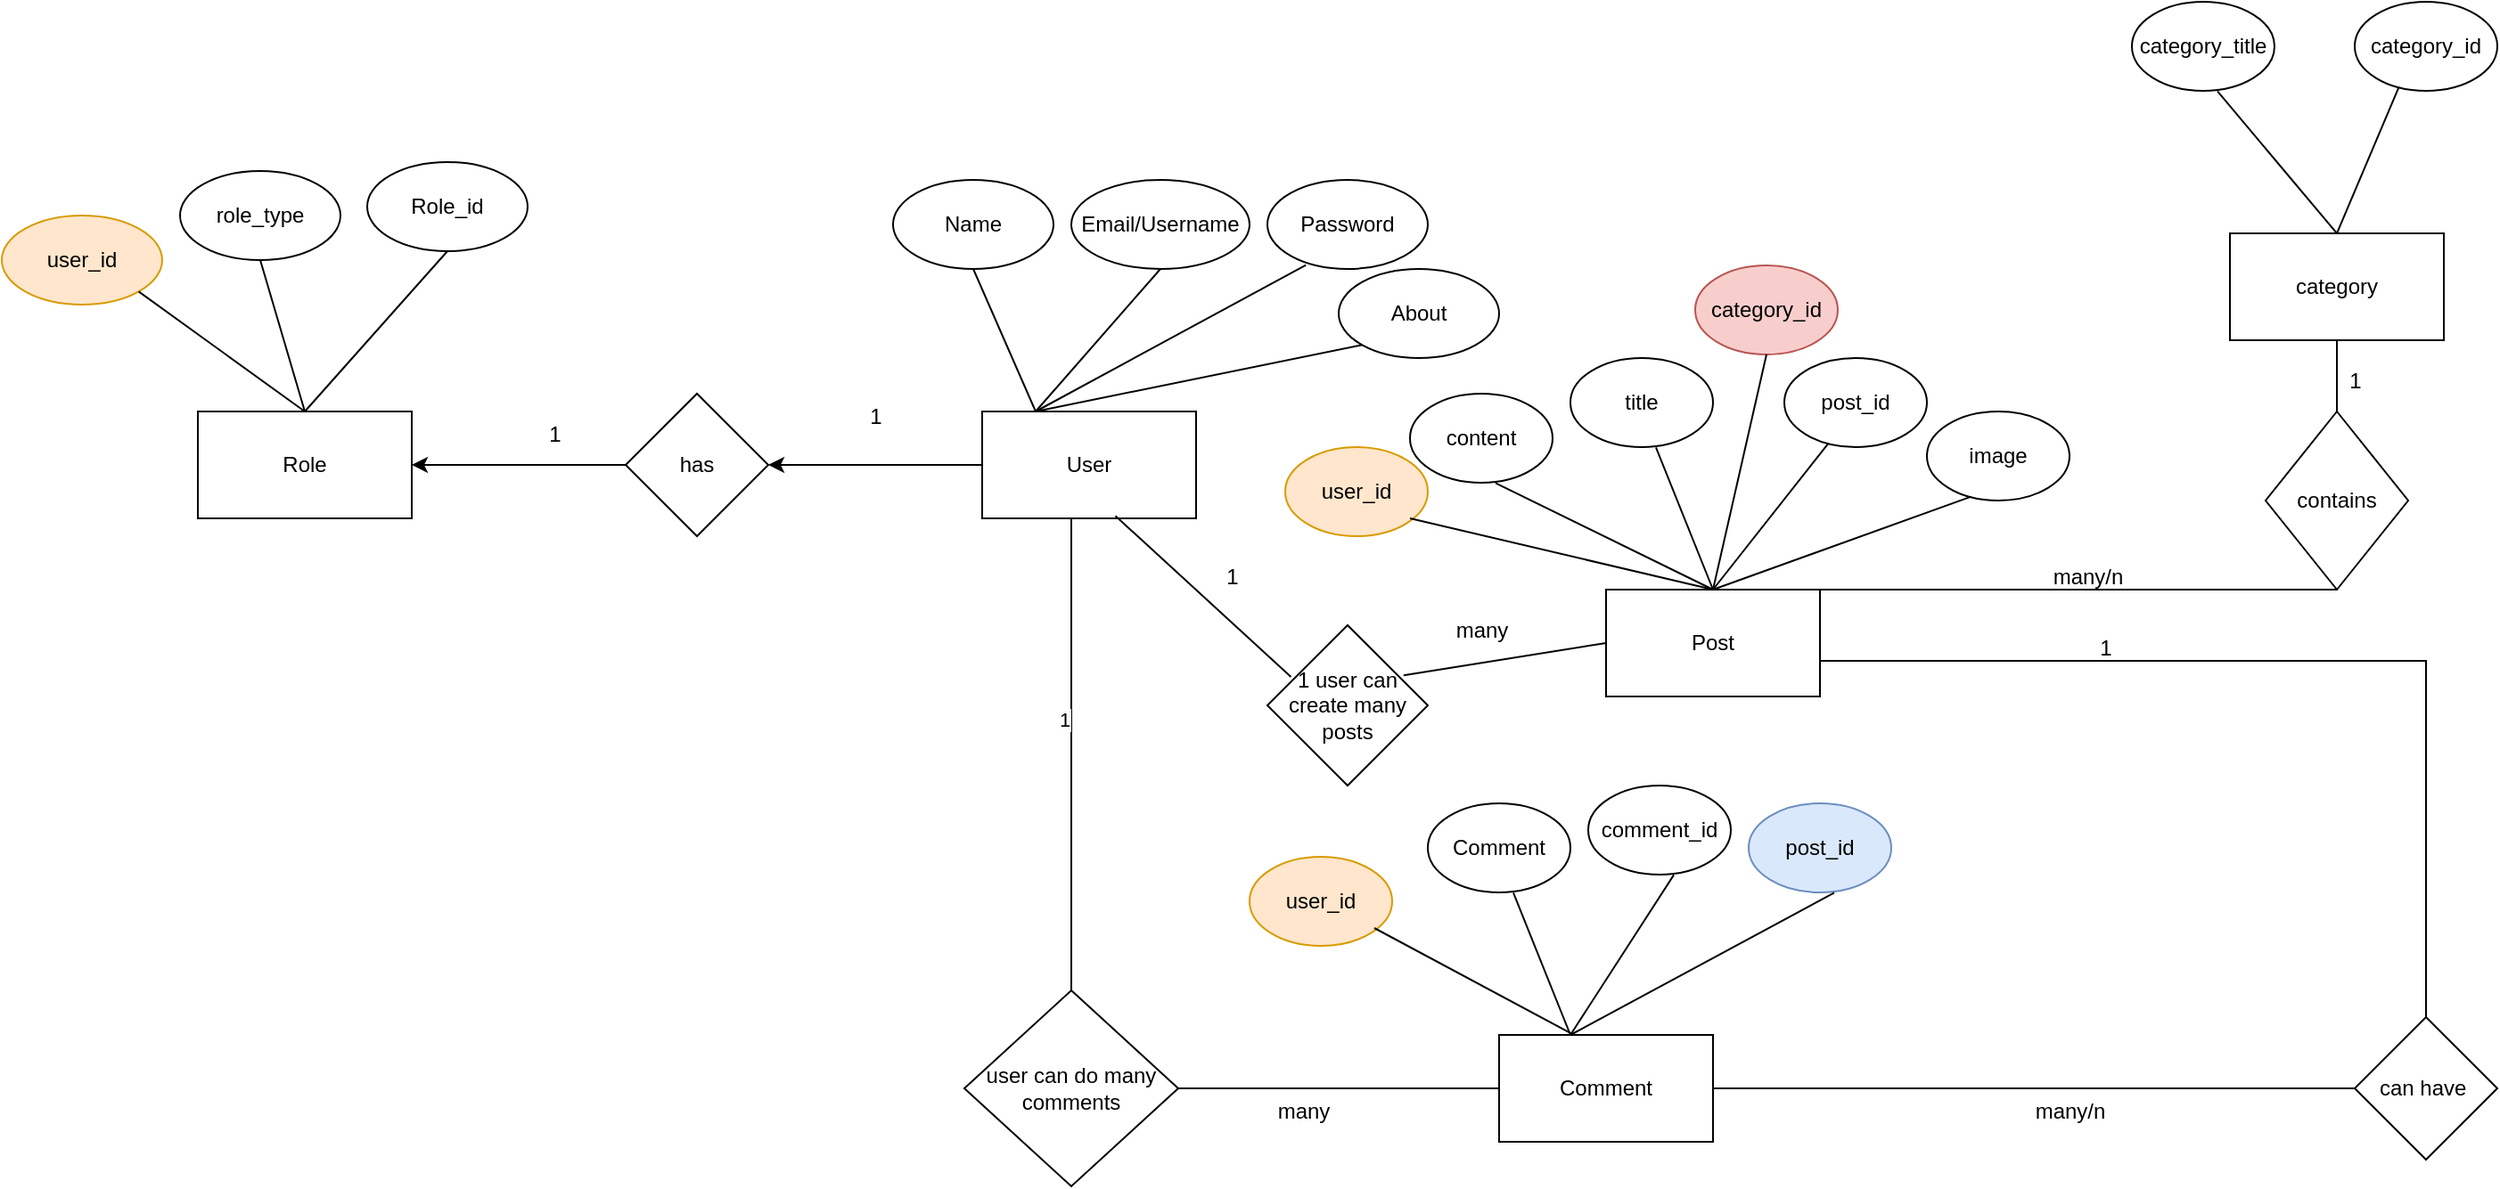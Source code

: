 <mxfile version="21.3.4" type="device">
  <diagram name="Page-1" id="9ZpZYmSknQzRdvx5r0Us">
    <mxGraphModel dx="2140" dy="1649" grid="1" gridSize="10" guides="1" tooltips="1" connect="1" arrows="1" fold="1" page="1" pageScale="1" pageWidth="850" pageHeight="1100" math="0" shadow="0">
      <root>
        <mxCell id="0" />
        <mxCell id="1" parent="0" />
        <mxCell id="9uxN7gj2U9bfbxpVHBOl-1" value="User" style="rounded=0;whiteSpace=wrap;html=1;" parent="1" vertex="1">
          <mxGeometry x="220" y="180" width="120" height="60" as="geometry" />
        </mxCell>
        <mxCell id="9uxN7gj2U9bfbxpVHBOl-2" value="user_id" style="ellipse;whiteSpace=wrap;html=1;fillColor=#ffe6cc;strokeColor=#d79b00;" parent="1" vertex="1">
          <mxGeometry x="-330" y="70" width="90" height="50" as="geometry" />
        </mxCell>
        <mxCell id="9uxN7gj2U9bfbxpVHBOl-3" value="" style="endArrow=none;html=1;rounded=0;entryX=1;entryY=1;entryDx=0;entryDy=0;exitX=0.5;exitY=0;exitDx=0;exitDy=0;" parent="1" target="9uxN7gj2U9bfbxpVHBOl-2" edge="1" source="9uxN7gj2U9bfbxpVHBOl-75">
          <mxGeometry width="50" height="50" relative="1" as="geometry">
            <mxPoint x="-150" y="180" as="sourcePoint" />
            <mxPoint x="50" y="280" as="targetPoint" />
            <Array as="points" />
          </mxGeometry>
        </mxCell>
        <mxCell id="9uxN7gj2U9bfbxpVHBOl-5" value="Name" style="ellipse;whiteSpace=wrap;html=1;" parent="1" vertex="1">
          <mxGeometry x="170" y="50" width="90" height="50" as="geometry" />
        </mxCell>
        <mxCell id="9uxN7gj2U9bfbxpVHBOl-6" value="" style="endArrow=none;html=1;rounded=0;entryX=0.5;entryY=1;entryDx=0;entryDy=0;exitX=0.25;exitY=0;exitDx=0;exitDy=0;" parent="1" source="9uxN7gj2U9bfbxpVHBOl-1" target="9uxN7gj2U9bfbxpVHBOl-5" edge="1">
          <mxGeometry width="50" height="50" relative="1" as="geometry">
            <mxPoint x="220" y="180" as="sourcePoint" />
            <mxPoint x="540" y="270" as="targetPoint" />
            <Array as="points" />
          </mxGeometry>
        </mxCell>
        <mxCell id="9uxN7gj2U9bfbxpVHBOl-7" value="Email/Username" style="ellipse;whiteSpace=wrap;html=1;" parent="1" vertex="1">
          <mxGeometry x="270" y="50" width="100" height="50" as="geometry" />
        </mxCell>
        <mxCell id="9uxN7gj2U9bfbxpVHBOl-8" value="" style="endArrow=none;html=1;rounded=0;entryX=0.5;entryY=1;entryDx=0;entryDy=0;exitX=0.25;exitY=0;exitDx=0;exitDy=0;" parent="1" source="9uxN7gj2U9bfbxpVHBOl-1" target="9uxN7gj2U9bfbxpVHBOl-7" edge="1">
          <mxGeometry width="50" height="50" relative="1" as="geometry">
            <mxPoint x="310" y="180" as="sourcePoint" />
            <mxPoint x="630" y="270" as="targetPoint" />
            <Array as="points" />
          </mxGeometry>
        </mxCell>
        <mxCell id="9uxN7gj2U9bfbxpVHBOl-9" value="Password" style="ellipse;whiteSpace=wrap;html=1;" parent="1" vertex="1">
          <mxGeometry x="380" y="50" width="90" height="50" as="geometry" />
        </mxCell>
        <mxCell id="9uxN7gj2U9bfbxpVHBOl-10" value="" style="endArrow=none;html=1;rounded=0;entryX=0.24;entryY=0.956;entryDx=0;entryDy=0;entryPerimeter=0;" parent="1" target="9uxN7gj2U9bfbxpVHBOl-9" edge="1">
          <mxGeometry width="50" height="50" relative="1" as="geometry">
            <mxPoint x="250" y="180" as="sourcePoint" />
            <mxPoint x="390" y="110" as="targetPoint" />
            <Array as="points" />
          </mxGeometry>
        </mxCell>
        <mxCell id="9uxN7gj2U9bfbxpVHBOl-11" value="About" style="ellipse;whiteSpace=wrap;html=1;" parent="1" vertex="1">
          <mxGeometry x="420" y="100" width="90" height="50" as="geometry" />
        </mxCell>
        <mxCell id="9uxN7gj2U9bfbxpVHBOl-12" value="" style="endArrow=none;html=1;rounded=0;entryX=0;entryY=1;entryDx=0;entryDy=0;exitX=0.25;exitY=0;exitDx=0;exitDy=0;" parent="1" source="9uxN7gj2U9bfbxpVHBOl-1" target="9uxN7gj2U9bfbxpVHBOl-11" edge="1">
          <mxGeometry width="50" height="50" relative="1" as="geometry">
            <mxPoint x="310" y="230" as="sourcePoint" />
            <mxPoint x="780" y="320" as="targetPoint" />
            <Array as="points" />
          </mxGeometry>
        </mxCell>
        <mxCell id="9uxN7gj2U9bfbxpVHBOl-13" value="Post" style="whiteSpace=wrap;html=1;" parent="1" vertex="1">
          <mxGeometry x="570" y="280" width="120" height="60" as="geometry" />
        </mxCell>
        <mxCell id="9uxN7gj2U9bfbxpVHBOl-14" value="post_id" style="ellipse;whiteSpace=wrap;html=1;" parent="1" vertex="1">
          <mxGeometry x="670" y="150" width="80" height="50" as="geometry" />
        </mxCell>
        <mxCell id="9uxN7gj2U9bfbxpVHBOl-16" value="" style="endArrow=none;html=1;rounded=0;entryX=0.31;entryY=0.956;entryDx=0;entryDy=0;entryPerimeter=0;exitX=0.5;exitY=0;exitDx=0;exitDy=0;" parent="1" source="9uxN7gj2U9bfbxpVHBOl-13" target="9uxN7gj2U9bfbxpVHBOl-14" edge="1">
          <mxGeometry width="50" height="50" relative="1" as="geometry">
            <mxPoint x="410" y="330" as="sourcePoint" />
            <mxPoint x="460" y="280" as="targetPoint" />
          </mxGeometry>
        </mxCell>
        <mxCell id="9uxN7gj2U9bfbxpVHBOl-17" value="title" style="ellipse;whiteSpace=wrap;html=1;" parent="1" vertex="1">
          <mxGeometry x="550" y="150" width="80" height="50" as="geometry" />
        </mxCell>
        <mxCell id="9uxN7gj2U9bfbxpVHBOl-18" value="" style="endArrow=none;html=1;rounded=0;entryX=0.6;entryY=1.004;entryDx=0;entryDy=0;entryPerimeter=0;" parent="1" target="9uxN7gj2U9bfbxpVHBOl-17" edge="1">
          <mxGeometry width="50" height="50" relative="1" as="geometry">
            <mxPoint x="630" y="280" as="sourcePoint" />
            <mxPoint x="360" y="280" as="targetPoint" />
          </mxGeometry>
        </mxCell>
        <mxCell id="9uxN7gj2U9bfbxpVHBOl-19" value="content" style="ellipse;whiteSpace=wrap;html=1;" parent="1" vertex="1">
          <mxGeometry x="460" y="170" width="80" height="50" as="geometry" />
        </mxCell>
        <mxCell id="9uxN7gj2U9bfbxpVHBOl-20" value="" style="endArrow=none;html=1;rounded=0;entryX=0.6;entryY=1.004;entryDx=0;entryDy=0;entryPerimeter=0;exitX=0.5;exitY=0;exitDx=0;exitDy=0;" parent="1" source="9uxN7gj2U9bfbxpVHBOl-13" target="9uxN7gj2U9bfbxpVHBOl-19" edge="1">
          <mxGeometry width="50" height="50" relative="1" as="geometry">
            <mxPoint x="540" y="300" as="sourcePoint" />
            <mxPoint x="270" y="300" as="targetPoint" />
          </mxGeometry>
        </mxCell>
        <mxCell id="9uxN7gj2U9bfbxpVHBOl-21" value="user_id" style="ellipse;whiteSpace=wrap;html=1;fillColor=#ffe6cc;strokeColor=#d79b00;" parent="1" vertex="1">
          <mxGeometry x="390" y="200" width="80" height="50" as="geometry" />
        </mxCell>
        <mxCell id="9uxN7gj2U9bfbxpVHBOl-22" value="" style="endArrow=none;html=1;rounded=0;entryX=0.875;entryY=0.8;entryDx=0;entryDy=0;entryPerimeter=0;exitX=0.5;exitY=0;exitDx=0;exitDy=0;" parent="1" source="9uxN7gj2U9bfbxpVHBOl-13" target="9uxN7gj2U9bfbxpVHBOl-21" edge="1">
          <mxGeometry width="50" height="50" relative="1" as="geometry">
            <mxPoint x="470" y="330" as="sourcePoint" />
            <mxPoint x="200" y="330" as="targetPoint" />
          </mxGeometry>
        </mxCell>
        <mxCell id="9uxN7gj2U9bfbxpVHBOl-23" value="image" style="ellipse;whiteSpace=wrap;html=1;" parent="1" vertex="1">
          <mxGeometry x="750" y="180" width="80" height="50" as="geometry" />
        </mxCell>
        <mxCell id="9uxN7gj2U9bfbxpVHBOl-24" value="" style="endArrow=none;html=1;rounded=0;entryX=0.31;entryY=0.956;entryDx=0;entryDy=0;entryPerimeter=0;exitX=0.5;exitY=0;exitDx=0;exitDy=0;" parent="1" source="9uxN7gj2U9bfbxpVHBOl-13" target="9uxN7gj2U9bfbxpVHBOl-23" edge="1">
          <mxGeometry width="50" height="50" relative="1" as="geometry">
            <mxPoint x="710" y="310" as="sourcePoint" />
            <mxPoint x="540" y="310" as="targetPoint" />
          </mxGeometry>
        </mxCell>
        <mxCell id="9uxN7gj2U9bfbxpVHBOl-25" value="1 user can create many posts" style="rhombus;whiteSpace=wrap;html=1;" parent="1" vertex="1">
          <mxGeometry x="380" y="300" width="90" height="90" as="geometry" />
        </mxCell>
        <mxCell id="9uxN7gj2U9bfbxpVHBOl-26" value="" style="endArrow=none;html=1;rounded=0;entryX=0.623;entryY=0.977;entryDx=0;entryDy=0;entryPerimeter=0;exitX=0.147;exitY=0.322;exitDx=0;exitDy=0;exitPerimeter=0;" parent="1" source="9uxN7gj2U9bfbxpVHBOl-25" target="9uxN7gj2U9bfbxpVHBOl-1" edge="1">
          <mxGeometry width="50" height="50" relative="1" as="geometry">
            <mxPoint x="400" y="320" as="sourcePoint" />
            <mxPoint x="460" y="280" as="targetPoint" />
          </mxGeometry>
        </mxCell>
        <mxCell id="9uxN7gj2U9bfbxpVHBOl-27" value="" style="endArrow=none;html=1;rounded=0;entryX=0;entryY=0.5;entryDx=0;entryDy=0;exitX=0.849;exitY=0.313;exitDx=0;exitDy=0;exitPerimeter=0;" parent="1" source="9uxN7gj2U9bfbxpVHBOl-25" target="9uxN7gj2U9bfbxpVHBOl-13" edge="1">
          <mxGeometry width="50" height="50" relative="1" as="geometry">
            <mxPoint x="410" y="330" as="sourcePoint" />
            <mxPoint x="460" y="280" as="targetPoint" />
          </mxGeometry>
        </mxCell>
        <mxCell id="9uxN7gj2U9bfbxpVHBOl-28" value="1" style="text;html=1;align=center;verticalAlign=middle;resizable=0;points=[];autosize=1;strokeColor=none;fillColor=none;" parent="1" vertex="1">
          <mxGeometry x="345" y="258" width="30" height="30" as="geometry" />
        </mxCell>
        <mxCell id="9uxN7gj2U9bfbxpVHBOl-29" value="many" style="text;html=1;align=center;verticalAlign=middle;resizable=0;points=[];autosize=1;strokeColor=none;fillColor=none;" parent="1" vertex="1">
          <mxGeometry x="475" y="288" width="50" height="30" as="geometry" />
        </mxCell>
        <mxCell id="9uxN7gj2U9bfbxpVHBOl-31" value="Comment" style="whiteSpace=wrap;html=1;" parent="1" vertex="1">
          <mxGeometry x="510" y="530" width="120" height="60" as="geometry" />
        </mxCell>
        <mxCell id="9uxN7gj2U9bfbxpVHBOl-32" value="" style="endArrow=none;html=1;rounded=0;entryX=0.6;entryY=1.004;entryDx=0;entryDy=0;entryPerimeter=0;" parent="1" target="9uxN7gj2U9bfbxpVHBOl-33" edge="1">
          <mxGeometry width="50" height="50" relative="1" as="geometry">
            <mxPoint x="550" y="530" as="sourcePoint" />
            <mxPoint x="280" y="530" as="targetPoint" />
          </mxGeometry>
        </mxCell>
        <mxCell id="9uxN7gj2U9bfbxpVHBOl-33" value="Comment" style="ellipse;whiteSpace=wrap;html=1;" parent="1" vertex="1">
          <mxGeometry x="470" y="400" width="80" height="50" as="geometry" />
        </mxCell>
        <mxCell id="9uxN7gj2U9bfbxpVHBOl-36" value="comment_id" style="ellipse;whiteSpace=wrap;html=1;" parent="1" vertex="1">
          <mxGeometry x="560" y="390" width="80" height="50" as="geometry" />
        </mxCell>
        <mxCell id="9uxN7gj2U9bfbxpVHBOl-37" value="" style="endArrow=none;html=1;rounded=0;entryX=0.6;entryY=1.004;entryDx=0;entryDy=0;entryPerimeter=0;" parent="1" target="9uxN7gj2U9bfbxpVHBOl-36" edge="1">
          <mxGeometry width="50" height="50" relative="1" as="geometry">
            <mxPoint x="550" y="530" as="sourcePoint" />
            <mxPoint x="370" y="520" as="targetPoint" />
          </mxGeometry>
        </mxCell>
        <mxCell id="9uxN7gj2U9bfbxpVHBOl-40" value="post_id" style="ellipse;whiteSpace=wrap;html=1;fillColor=#dae8fc;strokeColor=#6c8ebf;" parent="1" vertex="1">
          <mxGeometry x="650" y="400" width="80" height="50" as="geometry" />
        </mxCell>
        <mxCell id="9uxN7gj2U9bfbxpVHBOl-41" value="" style="endArrow=none;html=1;rounded=0;entryX=0.6;entryY=1.004;entryDx=0;entryDy=0;entryPerimeter=0;" parent="1" target="9uxN7gj2U9bfbxpVHBOl-40" edge="1">
          <mxGeometry width="50" height="50" relative="1" as="geometry">
            <mxPoint x="550" y="530" as="sourcePoint" />
            <mxPoint x="460" y="530" as="targetPoint" />
          </mxGeometry>
        </mxCell>
        <mxCell id="9uxN7gj2U9bfbxpVHBOl-43" value="user_id" style="ellipse;whiteSpace=wrap;html=1;fillColor=#ffe6cc;strokeColor=#d79b00;" parent="1" vertex="1">
          <mxGeometry x="370" y="430" width="80" height="50" as="geometry" />
        </mxCell>
        <mxCell id="9uxN7gj2U9bfbxpVHBOl-44" value="" style="endArrow=none;html=1;rounded=0;entryX=0.875;entryY=0.8;entryDx=0;entryDy=0;entryPerimeter=0;exitX=0.347;exitY=-0.003;exitDx=0;exitDy=0;exitPerimeter=0;" parent="1" source="9uxN7gj2U9bfbxpVHBOl-31" target="9uxN7gj2U9bfbxpVHBOl-43" edge="1">
          <mxGeometry width="50" height="50" relative="1" as="geometry">
            <mxPoint x="620" y="540" as="sourcePoint" />
            <mxPoint x="180" y="560" as="targetPoint" />
          </mxGeometry>
        </mxCell>
        <mxCell id="9uxN7gj2U9bfbxpVHBOl-45" value="user can do many comments" style="rhombus;whiteSpace=wrap;html=1;" parent="1" vertex="1">
          <mxGeometry x="210" y="505" width="120" height="110" as="geometry" />
        </mxCell>
        <mxCell id="9uxN7gj2U9bfbxpVHBOl-46" value="" style="endArrow=none;html=1;rounded=0;exitX=0.5;exitY=0;exitDx=0;exitDy=0;" parent="1" source="9uxN7gj2U9bfbxpVHBOl-45" edge="1">
          <mxGeometry width="50" height="50" relative="1" as="geometry">
            <mxPoint x="270" y="520" as="sourcePoint" />
            <mxPoint x="270" y="240" as="targetPoint" />
          </mxGeometry>
        </mxCell>
        <mxCell id="9uxN7gj2U9bfbxpVHBOl-53" value="1" style="edgeLabel;html=1;align=center;verticalAlign=middle;resizable=0;points=[];" parent="9uxN7gj2U9bfbxpVHBOl-46" vertex="1" connectable="0">
          <mxGeometry x="0.152" y="4" relative="1" as="geometry">
            <mxPoint as="offset" />
          </mxGeometry>
        </mxCell>
        <mxCell id="9uxN7gj2U9bfbxpVHBOl-51" value="" style="endArrow=none;html=1;rounded=0;exitX=1;exitY=0.5;exitDx=0;exitDy=0;entryX=0;entryY=0.5;entryDx=0;entryDy=0;" parent="1" source="9uxN7gj2U9bfbxpVHBOl-45" target="9uxN7gj2U9bfbxpVHBOl-31" edge="1">
          <mxGeometry width="50" height="50" relative="1" as="geometry">
            <mxPoint x="510" y="420" as="sourcePoint" />
            <mxPoint x="500" y="560" as="targetPoint" />
          </mxGeometry>
        </mxCell>
        <mxCell id="9uxN7gj2U9bfbxpVHBOl-54" value="many" style="text;html=1;align=center;verticalAlign=middle;resizable=0;points=[];autosize=1;strokeColor=none;fillColor=none;" parent="1" vertex="1">
          <mxGeometry x="375" y="558" width="50" height="30" as="geometry" />
        </mxCell>
        <mxCell id="9uxN7gj2U9bfbxpVHBOl-56" value="can have&amp;nbsp;" style="rhombus;whiteSpace=wrap;html=1;" parent="1" vertex="1">
          <mxGeometry x="990" y="520" width="80" height="80" as="geometry" />
        </mxCell>
        <mxCell id="9uxN7gj2U9bfbxpVHBOl-57" value="" style="endArrow=none;html=1;rounded=0;entryX=0;entryY=0.5;entryDx=0;entryDy=0;exitX=1;exitY=0.5;exitDx=0;exitDy=0;" parent="1" source="9uxN7gj2U9bfbxpVHBOl-31" target="9uxN7gj2U9bfbxpVHBOl-56" edge="1">
          <mxGeometry width="50" height="50" relative="1" as="geometry">
            <mxPoint x="680" y="510" as="sourcePoint" />
            <mxPoint x="730" y="460" as="targetPoint" />
          </mxGeometry>
        </mxCell>
        <mxCell id="9uxN7gj2U9bfbxpVHBOl-58" value="" style="endArrow=none;html=1;rounded=0;exitX=0.5;exitY=0;exitDx=0;exitDy=0;" parent="1" source="9uxN7gj2U9bfbxpVHBOl-56" edge="1">
          <mxGeometry width="50" height="50" relative="1" as="geometry">
            <mxPoint x="680" y="510" as="sourcePoint" />
            <mxPoint x="690" y="320" as="targetPoint" />
            <Array as="points">
              <mxPoint x="1030" y="320" />
            </Array>
          </mxGeometry>
        </mxCell>
        <mxCell id="9uxN7gj2U9bfbxpVHBOl-59" value="1" style="text;html=1;align=center;verticalAlign=middle;resizable=0;points=[];autosize=1;strokeColor=none;fillColor=none;" parent="1" vertex="1">
          <mxGeometry x="835" y="298" width="30" height="30" as="geometry" />
        </mxCell>
        <mxCell id="9uxN7gj2U9bfbxpVHBOl-60" value="many/n" style="text;html=1;align=center;verticalAlign=middle;resizable=0;points=[];autosize=1;strokeColor=none;fillColor=none;" parent="1" vertex="1">
          <mxGeometry x="800" y="558" width="60" height="30" as="geometry" />
        </mxCell>
        <mxCell id="9uxN7gj2U9bfbxpVHBOl-62" value="category" style="whiteSpace=wrap;html=1;" parent="1" vertex="1">
          <mxGeometry x="920" y="80" width="120" height="60" as="geometry" />
        </mxCell>
        <mxCell id="9uxN7gj2U9bfbxpVHBOl-63" value="category_title" style="ellipse;whiteSpace=wrap;html=1;" parent="1" vertex="1">
          <mxGeometry x="865" y="-50" width="80" height="50" as="geometry" />
        </mxCell>
        <mxCell id="9uxN7gj2U9bfbxpVHBOl-64" value="" style="endArrow=none;html=1;rounded=0;entryX=0.6;entryY=1.004;entryDx=0;entryDy=0;entryPerimeter=0;exitX=0.5;exitY=0;exitDx=0;exitDy=0;" parent="1" target="9uxN7gj2U9bfbxpVHBOl-63" edge="1" source="9uxN7gj2U9bfbxpVHBOl-62">
          <mxGeometry width="50" height="50" relative="1" as="geometry">
            <mxPoint x="945" y="80" as="sourcePoint" />
            <mxPoint x="675" y="80" as="targetPoint" />
          </mxGeometry>
        </mxCell>
        <mxCell id="9uxN7gj2U9bfbxpVHBOl-65" value="category_id" style="ellipse;whiteSpace=wrap;html=1;" parent="1" vertex="1">
          <mxGeometry x="990" y="-50" width="80" height="50" as="geometry" />
        </mxCell>
        <mxCell id="9uxN7gj2U9bfbxpVHBOl-66" value="" style="endArrow=none;html=1;rounded=0;entryX=0.31;entryY=0.956;entryDx=0;entryDy=0;entryPerimeter=0;exitX=0.5;exitY=0;exitDx=0;exitDy=0;" parent="1" target="9uxN7gj2U9bfbxpVHBOl-65" edge="1" source="9uxN7gj2U9bfbxpVHBOl-62">
          <mxGeometry width="50" height="50" relative="1" as="geometry">
            <mxPoint x="950" y="80" as="sourcePoint" />
            <mxPoint x="780" y="80" as="targetPoint" />
          </mxGeometry>
        </mxCell>
        <mxCell id="9uxN7gj2U9bfbxpVHBOl-67" value="contains" style="rhombus;whiteSpace=wrap;html=1;" parent="1" vertex="1">
          <mxGeometry x="940" y="180" width="80" height="100" as="geometry" />
        </mxCell>
        <mxCell id="9uxN7gj2U9bfbxpVHBOl-68" value="" style="endArrow=none;html=1;rounded=0;exitX=1;exitY=0;exitDx=0;exitDy=0;entryX=0.5;entryY=1;entryDx=0;entryDy=0;" parent="1" source="9uxN7gj2U9bfbxpVHBOl-13" target="9uxN7gj2U9bfbxpVHBOl-67" edge="1">
          <mxGeometry width="50" height="50" relative="1" as="geometry">
            <mxPoint x="680" y="240" as="sourcePoint" />
            <mxPoint x="730" y="190" as="targetPoint" />
          </mxGeometry>
        </mxCell>
        <mxCell id="9uxN7gj2U9bfbxpVHBOl-70" value="" style="endArrow=none;html=1;rounded=0;exitX=0.5;exitY=0;exitDx=0;exitDy=0;entryX=0.5;entryY=1;entryDx=0;entryDy=0;" parent="1" source="9uxN7gj2U9bfbxpVHBOl-67" target="9uxN7gj2U9bfbxpVHBOl-62" edge="1">
          <mxGeometry width="50" height="50" relative="1" as="geometry">
            <mxPoint x="680" y="240" as="sourcePoint" />
            <mxPoint x="980" y="160" as="targetPoint" />
          </mxGeometry>
        </mxCell>
        <mxCell id="9uxN7gj2U9bfbxpVHBOl-71" value="1" style="text;html=1;align=center;verticalAlign=middle;resizable=0;points=[];autosize=1;strokeColor=none;fillColor=none;" parent="1" vertex="1">
          <mxGeometry x="975" y="148" width="30" height="30" as="geometry" />
        </mxCell>
        <mxCell id="9uxN7gj2U9bfbxpVHBOl-72" value="many/n" style="text;html=1;align=center;verticalAlign=middle;resizable=0;points=[];autosize=1;strokeColor=none;fillColor=none;" parent="1" vertex="1">
          <mxGeometry x="810" y="258" width="60" height="30" as="geometry" />
        </mxCell>
        <mxCell id="9uxN7gj2U9bfbxpVHBOl-73" value="category_id" style="ellipse;whiteSpace=wrap;html=1;fillColor=#f8cecc;strokeColor=#b85450;" parent="1" vertex="1">
          <mxGeometry x="620" y="98" width="80" height="50" as="geometry" />
        </mxCell>
        <mxCell id="9uxN7gj2U9bfbxpVHBOl-74" value="" style="endArrow=none;html=1;rounded=0;entryX=0.5;entryY=1;entryDx=0;entryDy=0;" parent="1" target="9uxN7gj2U9bfbxpVHBOl-73" edge="1">
          <mxGeometry width="50" height="50" relative="1" as="geometry">
            <mxPoint x="630" y="280" as="sourcePoint" />
            <mxPoint x="410" y="228" as="targetPoint" />
          </mxGeometry>
        </mxCell>
        <mxCell id="9uxN7gj2U9bfbxpVHBOl-75" value="Role" style="whiteSpace=wrap;html=1;" parent="1" vertex="1">
          <mxGeometry x="-220" y="180" width="120" height="60" as="geometry" />
        </mxCell>
        <mxCell id="9uxN7gj2U9bfbxpVHBOl-80" value="role_type" style="ellipse;whiteSpace=wrap;html=1;" parent="1" vertex="1">
          <mxGeometry x="-230" y="45" width="90" height="50" as="geometry" />
        </mxCell>
        <mxCell id="9uxN7gj2U9bfbxpVHBOl-81" value="" style="endArrow=none;html=1;rounded=0;entryX=0.5;entryY=1;entryDx=0;entryDy=0;exitX=0.5;exitY=0;exitDx=0;exitDy=0;" parent="1" target="9uxN7gj2U9bfbxpVHBOl-80" edge="1" source="9uxN7gj2U9bfbxpVHBOl-75">
          <mxGeometry width="50" height="50" relative="1" as="geometry">
            <mxPoint x="-150" y="175" as="sourcePoint" />
            <mxPoint x="140" y="265" as="targetPoint" />
            <Array as="points" />
          </mxGeometry>
        </mxCell>
        <mxCell id="9uxN7gj2U9bfbxpVHBOl-85" value="" style="edgeStyle=orthogonalEdgeStyle;rounded=0;orthogonalLoop=1;jettySize=auto;html=1;" parent="1" source="9uxN7gj2U9bfbxpVHBOl-82" target="9uxN7gj2U9bfbxpVHBOl-75" edge="1">
          <mxGeometry relative="1" as="geometry" />
        </mxCell>
        <mxCell id="9uxN7gj2U9bfbxpVHBOl-82" value="has" style="rhombus;whiteSpace=wrap;html=1;" parent="1" vertex="1">
          <mxGeometry x="20" y="170" width="80" height="80" as="geometry" />
        </mxCell>
        <mxCell id="9uxN7gj2U9bfbxpVHBOl-83" value="" style="endArrow=classic;html=1;rounded=0;entryX=1;entryY=0.5;entryDx=0;entryDy=0;exitX=0;exitY=0.5;exitDx=0;exitDy=0;" parent="1" source="9uxN7gj2U9bfbxpVHBOl-1" target="9uxN7gj2U9bfbxpVHBOl-82" edge="1">
          <mxGeometry width="50" height="50" relative="1" as="geometry">
            <mxPoint x="60" y="240" as="sourcePoint" />
            <mxPoint x="110" y="190" as="targetPoint" />
          </mxGeometry>
        </mxCell>
        <mxCell id="9uxN7gj2U9bfbxpVHBOl-86" value="1" style="text;html=1;align=center;verticalAlign=middle;resizable=0;points=[];autosize=1;strokeColor=none;fillColor=none;" parent="1" vertex="1">
          <mxGeometry x="-35" y="178" width="30" height="30" as="geometry" />
        </mxCell>
        <mxCell id="9uxN7gj2U9bfbxpVHBOl-87" value="1" style="text;html=1;align=center;verticalAlign=middle;resizable=0;points=[];autosize=1;strokeColor=none;fillColor=none;" parent="1" vertex="1">
          <mxGeometry x="145" y="168" width="30" height="30" as="geometry" />
        </mxCell>
        <mxCell id="9uxN7gj2U9bfbxpVHBOl-88" value="Role_id" style="ellipse;whiteSpace=wrap;html=1;" parent="1" vertex="1">
          <mxGeometry x="-125" y="40" width="90" height="50" as="geometry" />
        </mxCell>
        <mxCell id="9uxN7gj2U9bfbxpVHBOl-89" value="" style="endArrow=none;html=1;rounded=0;entryX=0.5;entryY=1;entryDx=0;entryDy=0;exitX=0.5;exitY=0;exitDx=0;exitDy=0;" parent="1" source="9uxN7gj2U9bfbxpVHBOl-75" target="9uxN7gj2U9bfbxpVHBOl-88" edge="1">
          <mxGeometry width="50" height="50" relative="1" as="geometry">
            <mxPoint x="-200" y="200" as="sourcePoint" />
            <mxPoint x="-40" y="338" as="targetPoint" />
            <Array as="points" />
          </mxGeometry>
        </mxCell>
      </root>
    </mxGraphModel>
  </diagram>
</mxfile>
